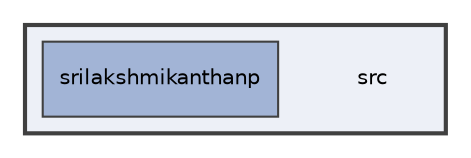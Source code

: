 digraph "D:/source/srilakshmikanthanp/libfiglet/src"
{
 // LATEX_PDF_SIZE
  edge [fontname="Helvetica",fontsize="10",labelfontname="Helvetica",labelfontsize="10"];
  node [fontname="Helvetica",fontsize="10",shape=record];
  compound=true
  subgraph clusterdir_68267d1309a1af8e8297ef4c3efbcdba {
    graph [ bgcolor="#edf0f7", pencolor="grey25", style="filled,bold,", label="", fontname="Helvetica", fontsize="10", URL="dir_68267d1309a1af8e8297ef4c3efbcdba.html"]
    dir_68267d1309a1af8e8297ef4c3efbcdba [shape=plaintext, label="src"];
  dir_93f0c05ce9d266791f30f3a707625e27 [shape=box, label="srilakshmikanthanp", style="filled,", fillcolor="#a2b4d6", color="grey25", URL="dir_93f0c05ce9d266791f30f3a707625e27.html"];
  }
}
